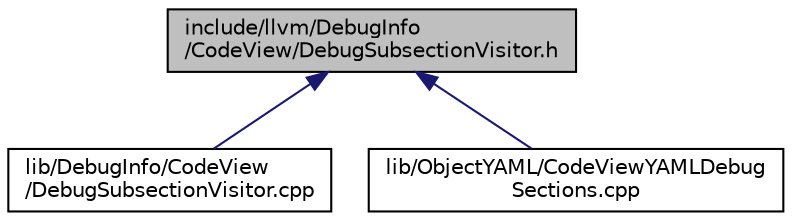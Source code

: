 digraph "include/llvm/DebugInfo/CodeView/DebugSubsectionVisitor.h"
{
 // LATEX_PDF_SIZE
  bgcolor="transparent";
  edge [fontname="Helvetica",fontsize="10",labelfontname="Helvetica",labelfontsize="10"];
  node [fontname="Helvetica",fontsize="10",shape=record];
  Node1 [label="include/llvm/DebugInfo\l/CodeView/DebugSubsectionVisitor.h",height=0.2,width=0.4,color="black", fillcolor="grey75", style="filled", fontcolor="black",tooltip=" "];
  Node1 -> Node2 [dir="back",color="midnightblue",fontsize="10",style="solid",fontname="Helvetica"];
  Node2 [label="lib/DebugInfo/CodeView\l/DebugSubsectionVisitor.cpp",height=0.2,width=0.4,color="black",URL="$DebugSubsectionVisitor_8cpp.html",tooltip=" "];
  Node1 -> Node3 [dir="back",color="midnightblue",fontsize="10",style="solid",fontname="Helvetica"];
  Node3 [label="lib/ObjectYAML/CodeViewYAMLDebug\lSections.cpp",height=0.2,width=0.4,color="black",URL="$CodeViewYAMLDebugSections_8cpp.html",tooltip=" "];
}
